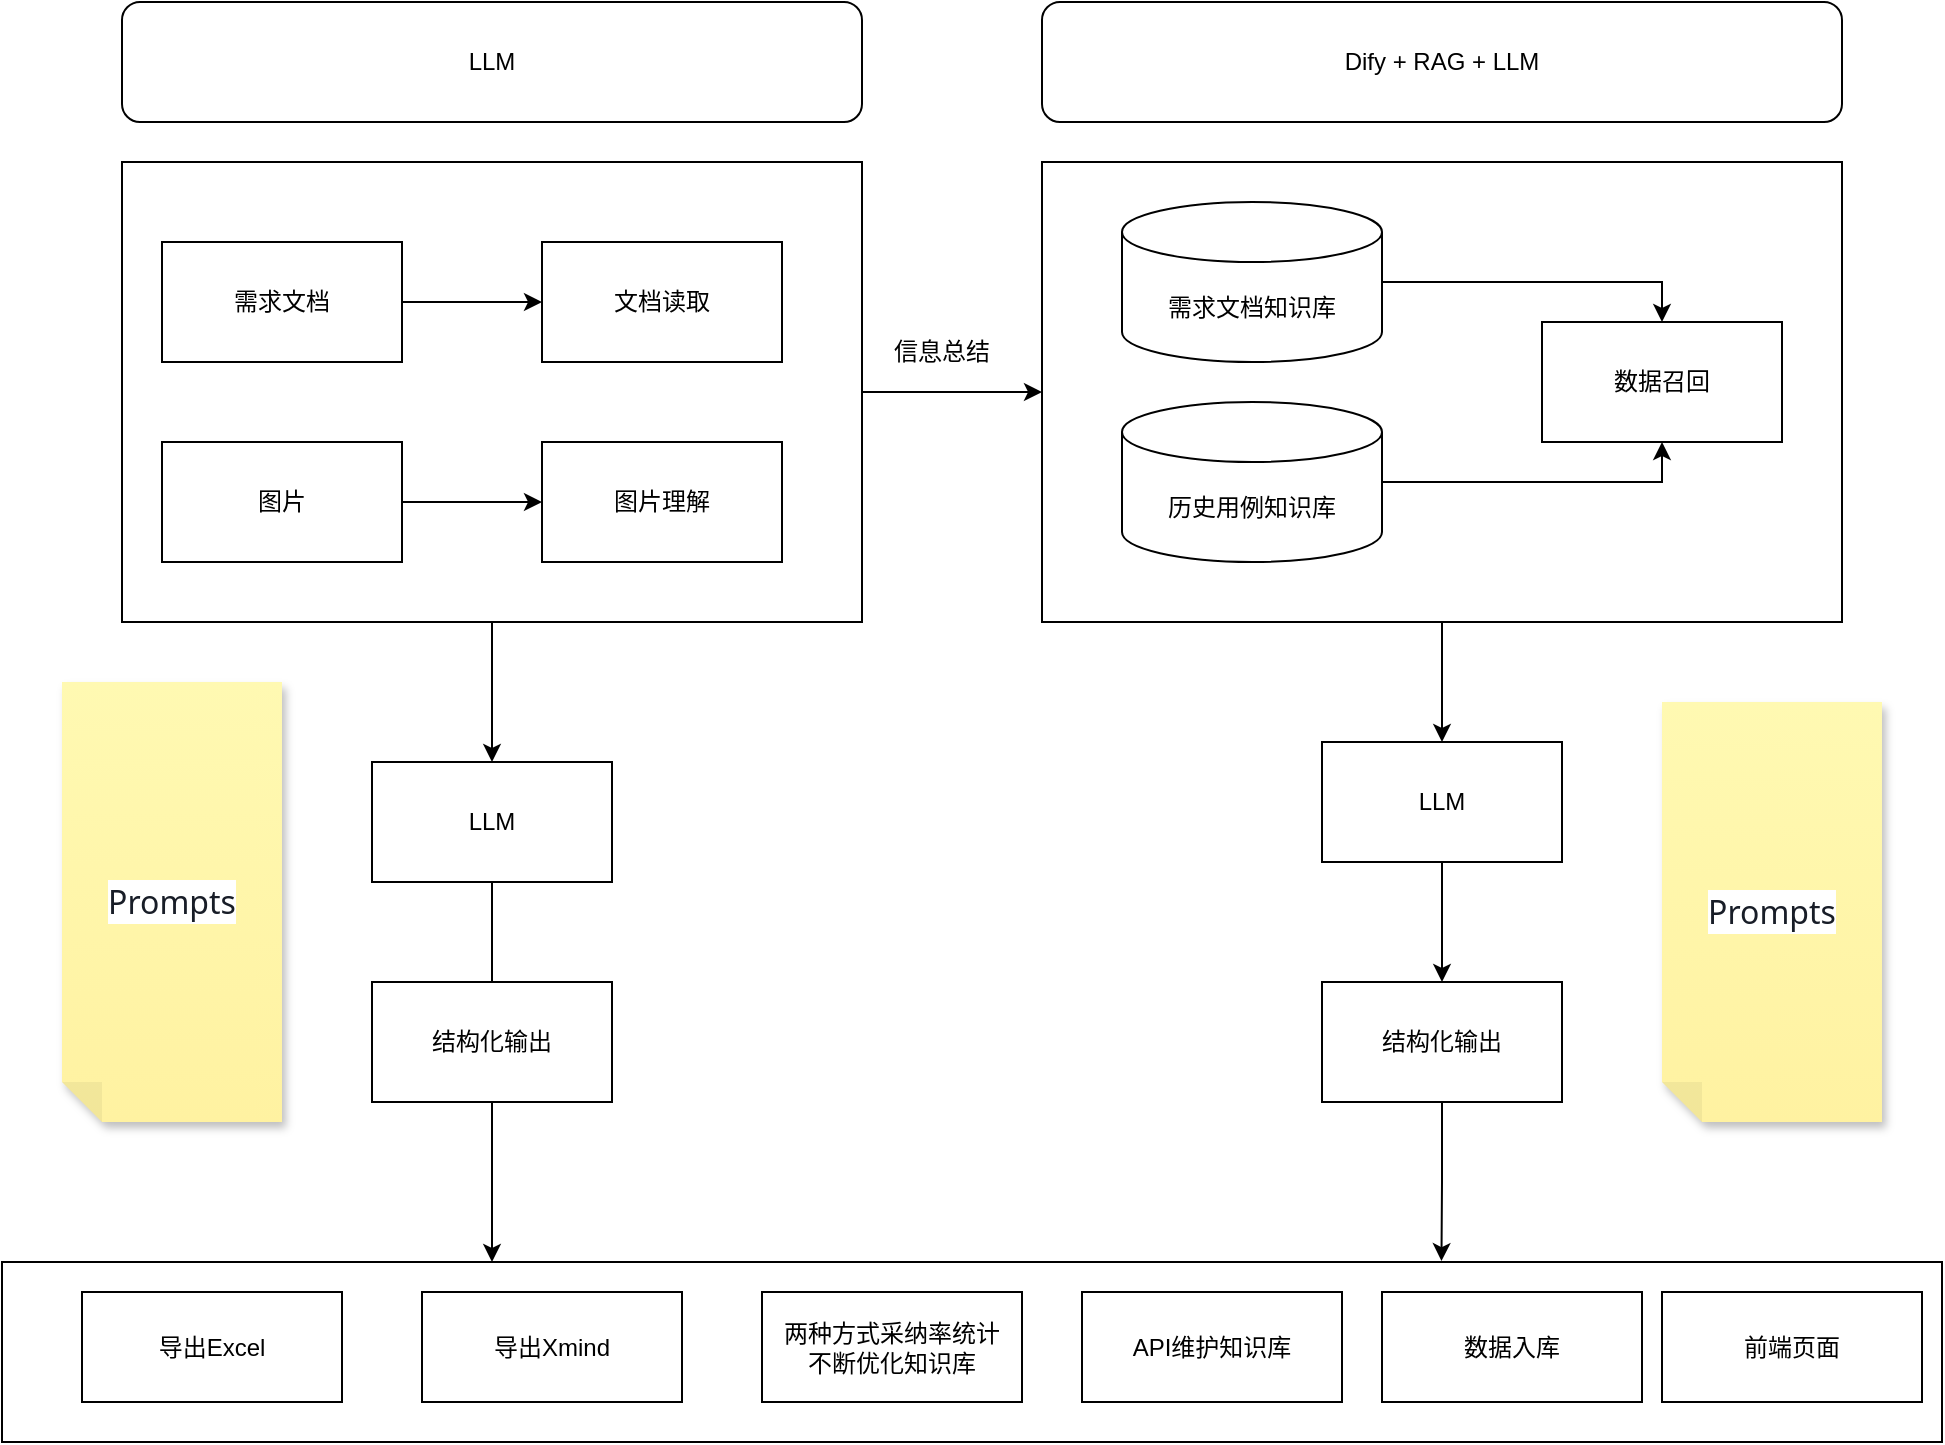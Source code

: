 <mxfile version="26.2.6">
  <diagram name="第 1 页" id="ukrNr7OlhajLshqdCd_E">
    <mxGraphModel dx="1242" dy="717" grid="1" gridSize="10" guides="1" tooltips="1" connect="1" arrows="1" fold="1" page="1" pageScale="1" pageWidth="9997" pageHeight="11169" math="0" shadow="0">
      <root>
        <mxCell id="0" />
        <mxCell id="1" parent="0" />
        <mxCell id="w0KiT7cMukrhDHl4Fe3V-42" value="" style="whiteSpace=wrap;html=1;" vertex="1" parent="1">
          <mxGeometry x="100" y="640" width="970" height="90" as="geometry" />
        </mxCell>
        <mxCell id="w0KiT7cMukrhDHl4Fe3V-7" style="edgeStyle=orthogonalEdgeStyle;rounded=0;orthogonalLoop=1;jettySize=auto;html=1;" edge="1" parent="1" source="w0KiT7cMukrhDHl4Fe3V-5" target="w0KiT7cMukrhDHl4Fe3V-8">
          <mxGeometry relative="1" as="geometry">
            <mxPoint x="345" y="480" as="targetPoint" />
          </mxGeometry>
        </mxCell>
        <mxCell id="w0KiT7cMukrhDHl4Fe3V-27" style="edgeStyle=orthogonalEdgeStyle;rounded=0;orthogonalLoop=1;jettySize=auto;html=1;" edge="1" parent="1" source="w0KiT7cMukrhDHl4Fe3V-5" target="w0KiT7cMukrhDHl4Fe3V-11">
          <mxGeometry relative="1" as="geometry" />
        </mxCell>
        <mxCell id="w0KiT7cMukrhDHl4Fe3V-5" value="" style="rounded=0;whiteSpace=wrap;html=1;" vertex="1" parent="1">
          <mxGeometry x="160" y="90" width="370" height="230" as="geometry" />
        </mxCell>
        <mxCell id="w0KiT7cMukrhDHl4Fe3V-16" style="edgeStyle=orthogonalEdgeStyle;rounded=0;orthogonalLoop=1;jettySize=auto;html=1;" edge="1" parent="1" source="w0KiT7cMukrhDHl4Fe3V-1" target="w0KiT7cMukrhDHl4Fe3V-15">
          <mxGeometry relative="1" as="geometry" />
        </mxCell>
        <mxCell id="w0KiT7cMukrhDHl4Fe3V-1" value="需求文档" style="rounded=0;whiteSpace=wrap;html=1;" vertex="1" parent="1">
          <mxGeometry x="180" y="130" width="120" height="60" as="geometry" />
        </mxCell>
        <mxCell id="w0KiT7cMukrhDHl4Fe3V-17" style="edgeStyle=orthogonalEdgeStyle;rounded=0;orthogonalLoop=1;jettySize=auto;html=1;entryX=0;entryY=0.5;entryDx=0;entryDy=0;" edge="1" parent="1" source="w0KiT7cMukrhDHl4Fe3V-2" target="w0KiT7cMukrhDHl4Fe3V-4">
          <mxGeometry relative="1" as="geometry" />
        </mxCell>
        <mxCell id="w0KiT7cMukrhDHl4Fe3V-2" value="图片" style="rounded=0;whiteSpace=wrap;html=1;" vertex="1" parent="1">
          <mxGeometry x="180" y="230" width="120" height="60" as="geometry" />
        </mxCell>
        <mxCell id="w0KiT7cMukrhDHl4Fe3V-4" value="图片理解" style="rounded=0;whiteSpace=wrap;html=1;" vertex="1" parent="1">
          <mxGeometry x="370" y="230" width="120" height="60" as="geometry" />
        </mxCell>
        <mxCell id="w0KiT7cMukrhDHl4Fe3V-19" style="edgeStyle=orthogonalEdgeStyle;rounded=0;orthogonalLoop=1;jettySize=auto;html=1;" edge="1" parent="1" source="w0KiT7cMukrhDHl4Fe3V-8">
          <mxGeometry relative="1" as="geometry">
            <mxPoint x="345" y="640" as="targetPoint" />
          </mxGeometry>
        </mxCell>
        <mxCell id="w0KiT7cMukrhDHl4Fe3V-8" value="LLM" style="rounded=0;whiteSpace=wrap;html=1;" vertex="1" parent="1">
          <mxGeometry x="285" y="390" width="120" height="60" as="geometry" />
        </mxCell>
        <mxCell id="w0KiT7cMukrhDHl4Fe3V-38" style="edgeStyle=orthogonalEdgeStyle;rounded=0;orthogonalLoop=1;jettySize=auto;html=1;entryX=0.5;entryY=0;entryDx=0;entryDy=0;" edge="1" parent="1" source="w0KiT7cMukrhDHl4Fe3V-11" target="w0KiT7cMukrhDHl4Fe3V-37">
          <mxGeometry relative="1" as="geometry" />
        </mxCell>
        <mxCell id="w0KiT7cMukrhDHl4Fe3V-11" value="" style="rounded=0;whiteSpace=wrap;html=1;" vertex="1" parent="1">
          <mxGeometry x="620" y="90" width="400" height="230" as="geometry" />
        </mxCell>
        <mxCell id="w0KiT7cMukrhDHl4Fe3V-15" value="文档读取" style="rounded=0;whiteSpace=wrap;html=1;" vertex="1" parent="1">
          <mxGeometry x="370" y="130" width="120" height="60" as="geometry" />
        </mxCell>
        <mxCell id="w0KiT7cMukrhDHl4Fe3V-18" value="&lt;span style=&quot;color: rgb(24, 29, 39); font-family: __Inter_a923d8, __Inter_Fallback_a923d8, system-ui, arial; font-size: medium; text-align: left; white-space-collapse: preserve; background-color: rgb(255, 255, 255);&quot;&gt;Prompts&lt;/span&gt;" style="shape=note;whiteSpace=wrap;html=1;backgroundOutline=1;fontColor=#000000;darkOpacity=0.05;fillColor=#FFF9B2;strokeColor=none;fillStyle=solid;direction=west;gradientDirection=north;gradientColor=#FFF2A1;shadow=1;size=20;pointerEvents=1;" vertex="1" parent="1">
          <mxGeometry x="130" y="350" width="110" height="220" as="geometry" />
        </mxCell>
        <mxCell id="w0KiT7cMukrhDHl4Fe3V-20" value="结构化输出" style="whiteSpace=wrap;html=1;" vertex="1" parent="1">
          <mxGeometry x="285" y="500" width="120" height="60" as="geometry" />
        </mxCell>
        <mxCell id="w0KiT7cMukrhDHl4Fe3V-23" value="LLM" style="rounded=1;whiteSpace=wrap;html=1;" vertex="1" parent="1">
          <mxGeometry x="160" y="10" width="370" height="60" as="geometry" />
        </mxCell>
        <mxCell id="w0KiT7cMukrhDHl4Fe3V-24" value="Dify + RAG + LLM" style="rounded=1;whiteSpace=wrap;html=1;" vertex="1" parent="1">
          <mxGeometry x="620" y="10" width="400" height="60" as="geometry" />
        </mxCell>
        <mxCell id="w0KiT7cMukrhDHl4Fe3V-34" style="edgeStyle=orthogonalEdgeStyle;rounded=0;orthogonalLoop=1;jettySize=auto;html=1;entryX=0.5;entryY=0;entryDx=0;entryDy=0;" edge="1" parent="1" source="w0KiT7cMukrhDHl4Fe3V-25" target="w0KiT7cMukrhDHl4Fe3V-32">
          <mxGeometry relative="1" as="geometry" />
        </mxCell>
        <mxCell id="w0KiT7cMukrhDHl4Fe3V-25" value="需求文档知识库" style="shape=cylinder3;whiteSpace=wrap;html=1;boundedLbl=1;backgroundOutline=1;size=15;" vertex="1" parent="1">
          <mxGeometry x="660" y="110" width="130" height="80" as="geometry" />
        </mxCell>
        <mxCell id="w0KiT7cMukrhDHl4Fe3V-35" style="edgeStyle=orthogonalEdgeStyle;rounded=0;orthogonalLoop=1;jettySize=auto;html=1;entryX=0.5;entryY=1;entryDx=0;entryDy=0;" edge="1" parent="1" source="w0KiT7cMukrhDHl4Fe3V-26" target="w0KiT7cMukrhDHl4Fe3V-32">
          <mxGeometry relative="1" as="geometry" />
        </mxCell>
        <mxCell id="w0KiT7cMukrhDHl4Fe3V-26" value="历史用例知识库" style="shape=cylinder3;whiteSpace=wrap;html=1;boundedLbl=1;backgroundOutline=1;size=15;" vertex="1" parent="1">
          <mxGeometry x="660" y="210" width="130" height="80" as="geometry" />
        </mxCell>
        <mxCell id="w0KiT7cMukrhDHl4Fe3V-29" value="信息总结" style="text;html=1;align=center;verticalAlign=middle;whiteSpace=wrap;rounded=0;" vertex="1" parent="1">
          <mxGeometry x="520" y="140" width="100" height="90" as="geometry" />
        </mxCell>
        <mxCell id="w0KiT7cMukrhDHl4Fe3V-32" value="数据召回" style="rounded=0;whiteSpace=wrap;html=1;" vertex="1" parent="1">
          <mxGeometry x="870" y="170" width="120" height="60" as="geometry" />
        </mxCell>
        <mxCell id="w0KiT7cMukrhDHl4Fe3V-40" style="edgeStyle=orthogonalEdgeStyle;rounded=0;orthogonalLoop=1;jettySize=auto;html=1;" edge="1" parent="1" source="w0KiT7cMukrhDHl4Fe3V-37" target="w0KiT7cMukrhDHl4Fe3V-39">
          <mxGeometry relative="1" as="geometry" />
        </mxCell>
        <mxCell id="w0KiT7cMukrhDHl4Fe3V-37" value="LLM" style="rounded=0;whiteSpace=wrap;html=1;" vertex="1" parent="1">
          <mxGeometry x="760" y="380" width="120" height="60" as="geometry" />
        </mxCell>
        <mxCell id="w0KiT7cMukrhDHl4Fe3V-39" value="结构化输出" style="whiteSpace=wrap;html=1;" vertex="1" parent="1">
          <mxGeometry x="760" y="500" width="120" height="60" as="geometry" />
        </mxCell>
        <mxCell id="w0KiT7cMukrhDHl4Fe3V-41" value="&lt;span style=&quot;color: rgb(24, 29, 39); font-family: __Inter_a923d8, __Inter_Fallback_a923d8, system-ui, arial; font-size: medium; text-align: left; white-space-collapse: preserve; background-color: rgb(255, 255, 255);&quot;&gt;Prompts&lt;/span&gt;" style="shape=note;whiteSpace=wrap;html=1;backgroundOutline=1;fontColor=#000000;darkOpacity=0.05;fillColor=#FFF9B2;strokeColor=none;fillStyle=solid;direction=west;gradientDirection=north;gradientColor=#FFF2A1;shadow=1;size=20;pointerEvents=1;" vertex="1" parent="1">
          <mxGeometry x="930" y="360" width="110" height="210" as="geometry" />
        </mxCell>
        <mxCell id="w0KiT7cMukrhDHl4Fe3V-43" value="导出Excel" style="rounded=0;whiteSpace=wrap;html=1;" vertex="1" parent="1">
          <mxGeometry x="140" y="655" width="130" height="55" as="geometry" />
        </mxCell>
        <mxCell id="w0KiT7cMukrhDHl4Fe3V-44" value="导出Xmind" style="rounded=0;whiteSpace=wrap;html=1;" vertex="1" parent="1">
          <mxGeometry x="310" y="655" width="130" height="55" as="geometry" />
        </mxCell>
        <mxCell id="w0KiT7cMukrhDHl4Fe3V-45" value="两种方式采纳率统计&lt;br&gt;不断优化知识库" style="rounded=0;whiteSpace=wrap;html=1;" vertex="1" parent="1">
          <mxGeometry x="480" y="655" width="130" height="55" as="geometry" />
        </mxCell>
        <mxCell id="w0KiT7cMukrhDHl4Fe3V-47" style="edgeStyle=orthogonalEdgeStyle;rounded=0;orthogonalLoop=1;jettySize=auto;html=1;entryX=0.742;entryY=-0.005;entryDx=0;entryDy=0;entryPerimeter=0;" edge="1" parent="1" source="w0KiT7cMukrhDHl4Fe3V-39" target="w0KiT7cMukrhDHl4Fe3V-42">
          <mxGeometry relative="1" as="geometry" />
        </mxCell>
        <mxCell id="w0KiT7cMukrhDHl4Fe3V-48" value="API维护知识库" style="rounded=0;whiteSpace=wrap;html=1;" vertex="1" parent="1">
          <mxGeometry x="640" y="655" width="130" height="55" as="geometry" />
        </mxCell>
        <mxCell id="w0KiT7cMukrhDHl4Fe3V-49" value="数据入库" style="rounded=0;whiteSpace=wrap;html=1;" vertex="1" parent="1">
          <mxGeometry x="790" y="655" width="130" height="55" as="geometry" />
        </mxCell>
        <mxCell id="w0KiT7cMukrhDHl4Fe3V-50" value="前端页面" style="rounded=0;whiteSpace=wrap;html=1;" vertex="1" parent="1">
          <mxGeometry x="930" y="655" width="130" height="55" as="geometry" />
        </mxCell>
      </root>
    </mxGraphModel>
  </diagram>
</mxfile>
